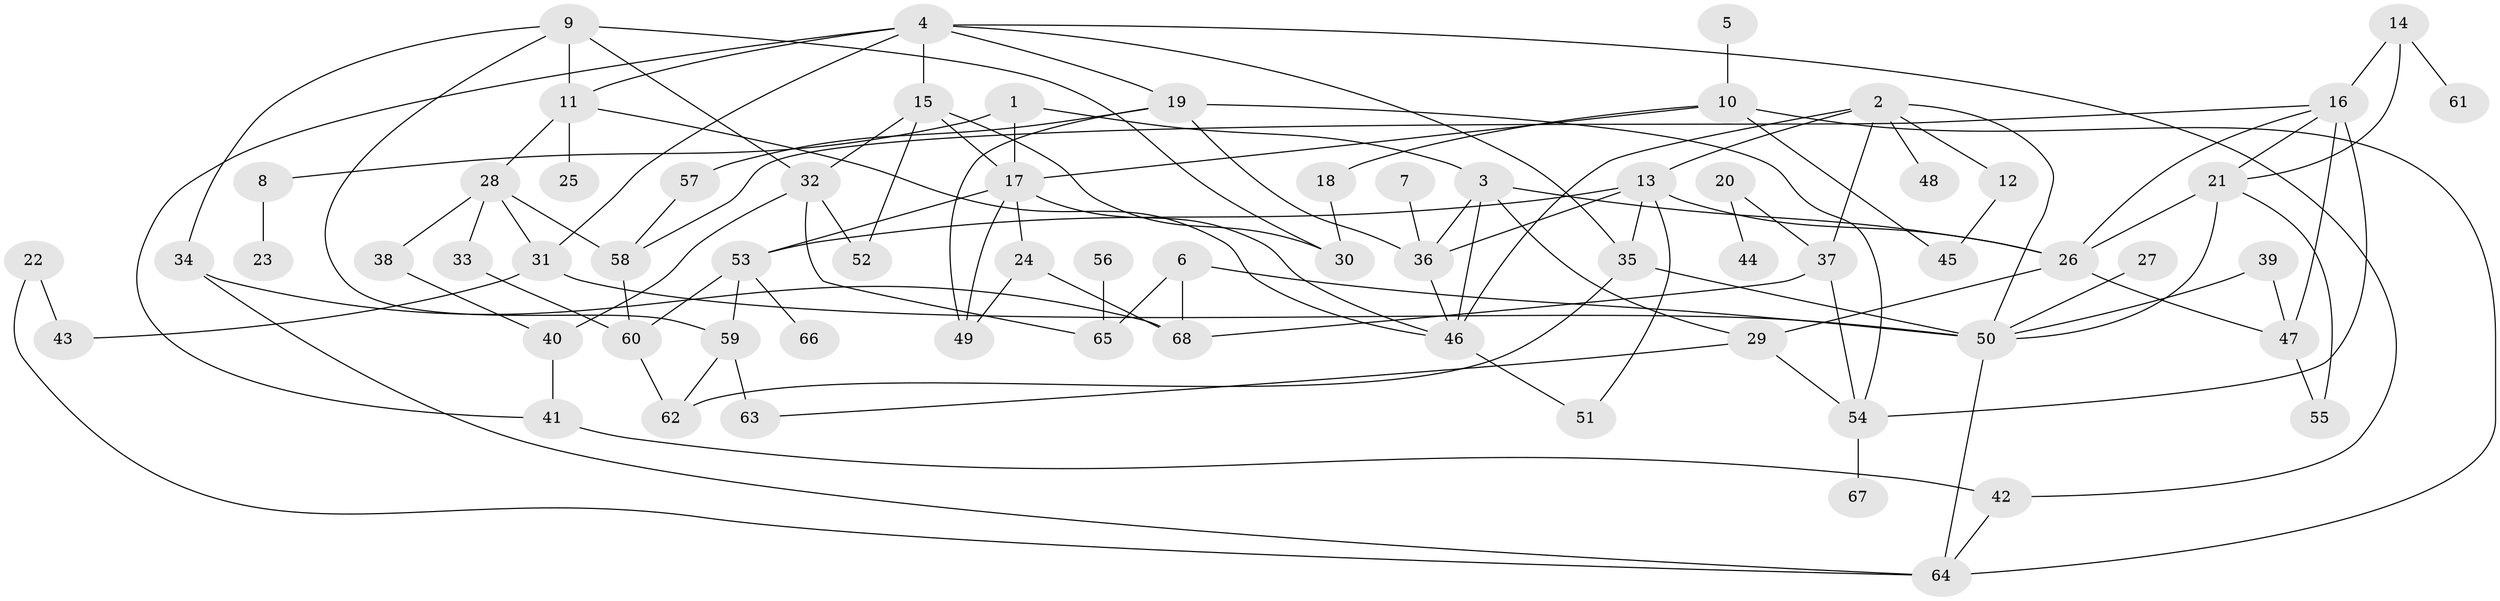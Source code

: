// original degree distribution, {6: 0.05925925925925926, 7: 0.02962962962962963, 5: 0.08148148148148149, 4: 0.0962962962962963, 3: 0.17777777777777778, 2: 0.2814814814814815, 1: 0.2740740740740741}
// Generated by graph-tools (version 1.1) at 2025/01/03/09/25 03:01:06]
// undirected, 68 vertices, 115 edges
graph export_dot {
graph [start="1"]
  node [color=gray90,style=filled];
  1;
  2;
  3;
  4;
  5;
  6;
  7;
  8;
  9;
  10;
  11;
  12;
  13;
  14;
  15;
  16;
  17;
  18;
  19;
  20;
  21;
  22;
  23;
  24;
  25;
  26;
  27;
  28;
  29;
  30;
  31;
  32;
  33;
  34;
  35;
  36;
  37;
  38;
  39;
  40;
  41;
  42;
  43;
  44;
  45;
  46;
  47;
  48;
  49;
  50;
  51;
  52;
  53;
  54;
  55;
  56;
  57;
  58;
  59;
  60;
  61;
  62;
  63;
  64;
  65;
  66;
  67;
  68;
  1 -- 3 [weight=1.0];
  1 -- 8 [weight=1.0];
  1 -- 17 [weight=1.0];
  2 -- 12 [weight=1.0];
  2 -- 13 [weight=1.0];
  2 -- 37 [weight=1.0];
  2 -- 46 [weight=1.0];
  2 -- 48 [weight=1.0];
  2 -- 50 [weight=1.0];
  3 -- 26 [weight=2.0];
  3 -- 29 [weight=1.0];
  3 -- 36 [weight=1.0];
  3 -- 46 [weight=1.0];
  4 -- 11 [weight=1.0];
  4 -- 15 [weight=1.0];
  4 -- 19 [weight=1.0];
  4 -- 31 [weight=1.0];
  4 -- 35 [weight=1.0];
  4 -- 41 [weight=1.0];
  4 -- 42 [weight=1.0];
  5 -- 10 [weight=1.0];
  6 -- 50 [weight=1.0];
  6 -- 65 [weight=1.0];
  6 -- 68 [weight=1.0];
  7 -- 36 [weight=1.0];
  8 -- 23 [weight=1.0];
  9 -- 11 [weight=1.0];
  9 -- 30 [weight=1.0];
  9 -- 32 [weight=1.0];
  9 -- 34 [weight=1.0];
  9 -- 59 [weight=1.0];
  10 -- 17 [weight=1.0];
  10 -- 18 [weight=1.0];
  10 -- 45 [weight=1.0];
  10 -- 64 [weight=1.0];
  11 -- 25 [weight=1.0];
  11 -- 28 [weight=1.0];
  11 -- 46 [weight=1.0];
  12 -- 45 [weight=1.0];
  13 -- 26 [weight=1.0];
  13 -- 35 [weight=1.0];
  13 -- 36 [weight=1.0];
  13 -- 51 [weight=1.0];
  13 -- 53 [weight=1.0];
  14 -- 16 [weight=1.0];
  14 -- 21 [weight=1.0];
  14 -- 61 [weight=1.0];
  15 -- 17 [weight=1.0];
  15 -- 30 [weight=1.0];
  15 -- 32 [weight=1.0];
  15 -- 52 [weight=1.0];
  16 -- 21 [weight=1.0];
  16 -- 26 [weight=1.0];
  16 -- 47 [weight=1.0];
  16 -- 54 [weight=1.0];
  16 -- 58 [weight=1.0];
  17 -- 24 [weight=1.0];
  17 -- 46 [weight=1.0];
  17 -- 49 [weight=1.0];
  17 -- 53 [weight=1.0];
  18 -- 30 [weight=1.0];
  19 -- 36 [weight=1.0];
  19 -- 49 [weight=1.0];
  19 -- 54 [weight=1.0];
  19 -- 57 [weight=1.0];
  20 -- 37 [weight=1.0];
  20 -- 44 [weight=1.0];
  21 -- 26 [weight=1.0];
  21 -- 50 [weight=1.0];
  21 -- 55 [weight=1.0];
  22 -- 43 [weight=1.0];
  22 -- 64 [weight=1.0];
  24 -- 49 [weight=1.0];
  24 -- 68 [weight=1.0];
  26 -- 29 [weight=1.0];
  26 -- 47 [weight=1.0];
  27 -- 50 [weight=1.0];
  28 -- 31 [weight=1.0];
  28 -- 33 [weight=1.0];
  28 -- 38 [weight=1.0];
  28 -- 58 [weight=1.0];
  29 -- 54 [weight=1.0];
  29 -- 63 [weight=1.0];
  31 -- 43 [weight=1.0];
  31 -- 50 [weight=1.0];
  32 -- 40 [weight=1.0];
  32 -- 52 [weight=1.0];
  32 -- 65 [weight=1.0];
  33 -- 60 [weight=1.0];
  34 -- 64 [weight=1.0];
  34 -- 68 [weight=1.0];
  35 -- 50 [weight=1.0];
  35 -- 62 [weight=1.0];
  36 -- 46 [weight=1.0];
  37 -- 54 [weight=1.0];
  37 -- 68 [weight=1.0];
  38 -- 40 [weight=1.0];
  39 -- 47 [weight=1.0];
  39 -- 50 [weight=1.0];
  40 -- 41 [weight=1.0];
  41 -- 42 [weight=1.0];
  42 -- 64 [weight=1.0];
  46 -- 51 [weight=1.0];
  47 -- 55 [weight=1.0];
  50 -- 64 [weight=1.0];
  53 -- 59 [weight=1.0];
  53 -- 60 [weight=1.0];
  53 -- 66 [weight=1.0];
  54 -- 67 [weight=1.0];
  56 -- 65 [weight=1.0];
  57 -- 58 [weight=1.0];
  58 -- 60 [weight=1.0];
  59 -- 62 [weight=1.0];
  59 -- 63 [weight=2.0];
  60 -- 62 [weight=1.0];
}
